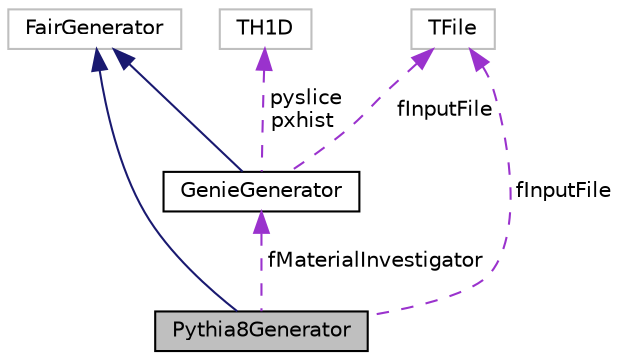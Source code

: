 digraph "Pythia8Generator"
{
 // LATEX_PDF_SIZE
  edge [fontname="Helvetica",fontsize="10",labelfontname="Helvetica",labelfontsize="10"];
  node [fontname="Helvetica",fontsize="10",shape=record];
  Node1 [label="Pythia8Generator",height=0.2,width=0.4,color="black", fillcolor="grey75", style="filled", fontcolor="black",tooltip=" "];
  Node2 -> Node1 [dir="back",color="midnightblue",fontsize="10",style="solid",fontname="Helvetica"];
  Node2 [label="FairGenerator",height=0.2,width=0.4,color="grey75", fillcolor="white", style="filled",tooltip=" "];
  Node3 -> Node1 [dir="back",color="darkorchid3",fontsize="10",style="dashed",label=" fInputFile" ,fontname="Helvetica"];
  Node3 [label="TFile",height=0.2,width=0.4,color="grey75", fillcolor="white", style="filled",tooltip=" "];
  Node4 -> Node1 [dir="back",color="darkorchid3",fontsize="10",style="dashed",label=" fMaterialInvestigator" ,fontname="Helvetica"];
  Node4 [label="GenieGenerator",height=0.2,width=0.4,color="black", fillcolor="white", style="filled",URL="$classGenieGenerator.html",tooltip=" "];
  Node2 -> Node4 [dir="back",color="midnightblue",fontsize="10",style="solid",fontname="Helvetica"];
  Node3 -> Node4 [dir="back",color="darkorchid3",fontsize="10",style="dashed",label=" fInputFile" ,fontname="Helvetica"];
  Node5 -> Node4 [dir="back",color="darkorchid3",fontsize="10",style="dashed",label=" pyslice\npxhist" ,fontname="Helvetica"];
  Node5 [label="TH1D",height=0.2,width=0.4,color="grey75", fillcolor="white", style="filled",tooltip=" "];
}
